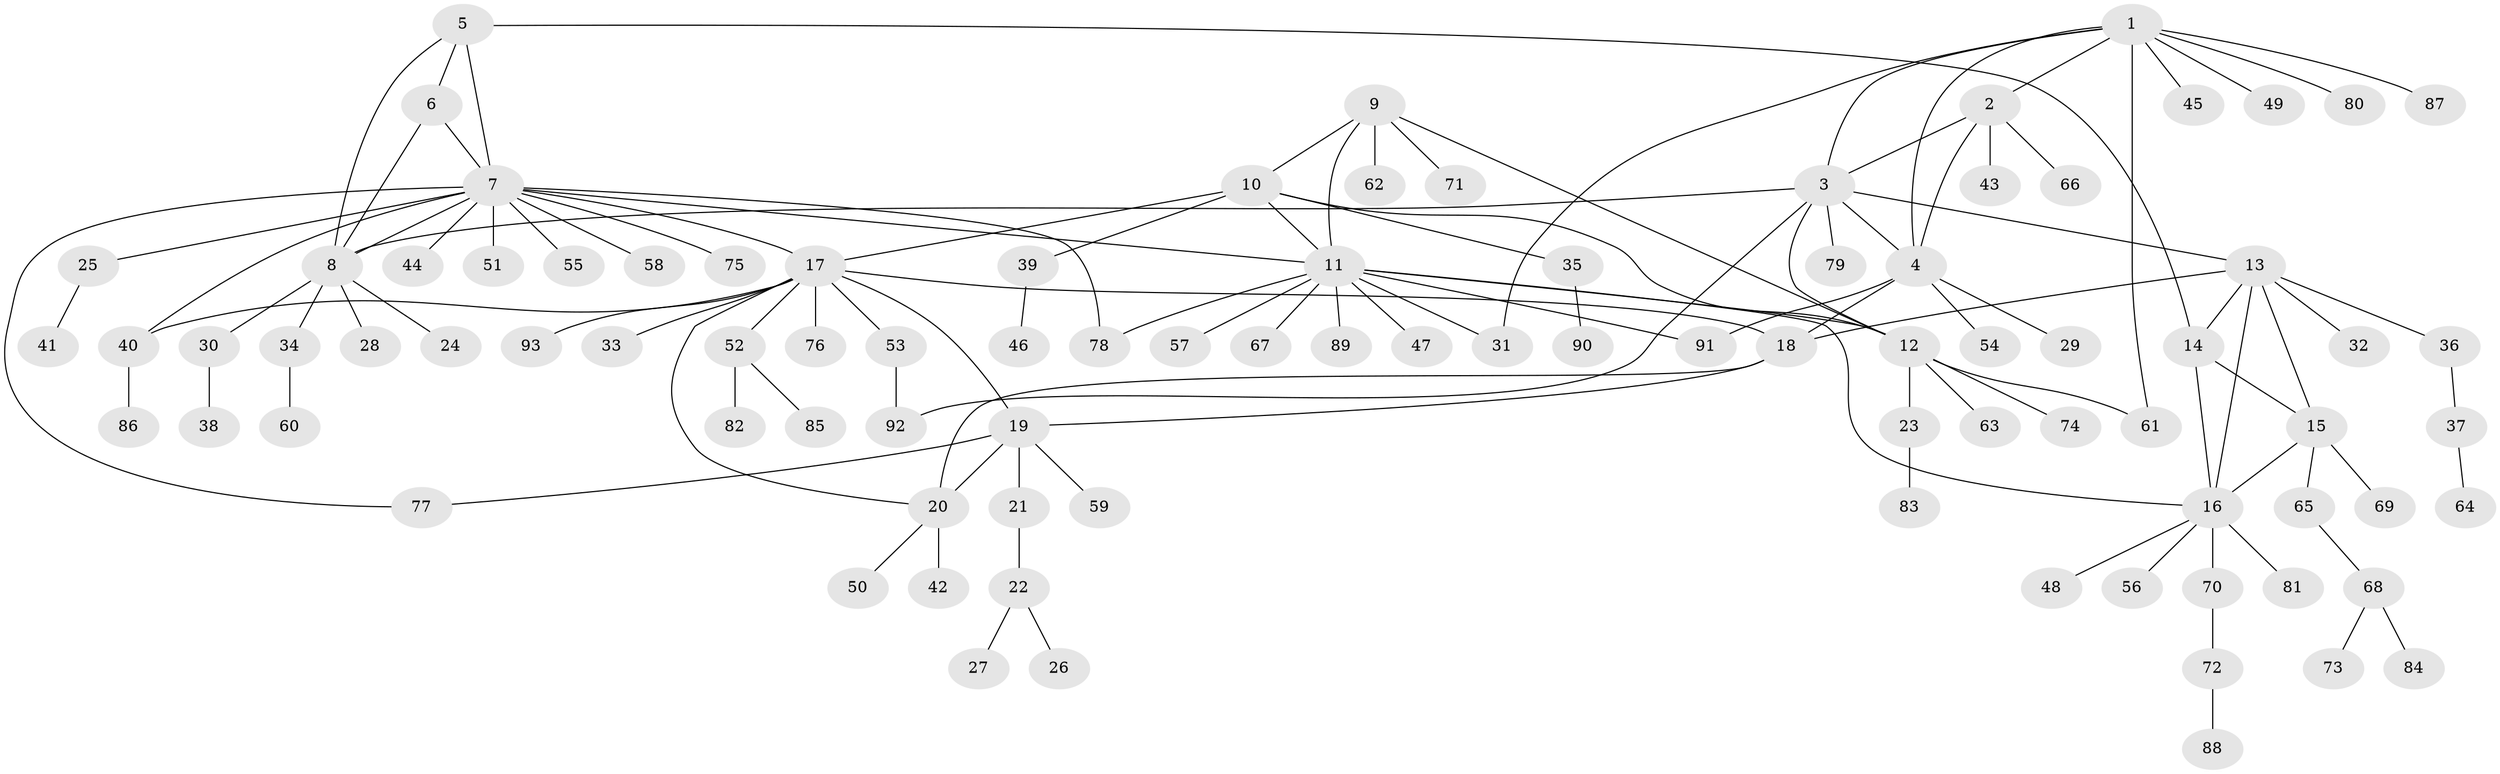 // coarse degree distribution, {9: 0.014705882352941176, 4: 0.058823529411764705, 13: 0.014705882352941176, 7: 0.014705882352941176, 3: 0.029411764705882353, 12: 0.014705882352941176, 10: 0.029411764705882353, 11: 0.014705882352941176, 6: 0.029411764705882353, 8: 0.014705882352941176, 5: 0.014705882352941176, 2: 0.17647058823529413, 1: 0.5735294117647058}
// Generated by graph-tools (version 1.1) at 2025/52/02/27/25 19:52:19]
// undirected, 93 vertices, 120 edges
graph export_dot {
graph [start="1"]
  node [color=gray90,style=filled];
  1;
  2;
  3;
  4;
  5;
  6;
  7;
  8;
  9;
  10;
  11;
  12;
  13;
  14;
  15;
  16;
  17;
  18;
  19;
  20;
  21;
  22;
  23;
  24;
  25;
  26;
  27;
  28;
  29;
  30;
  31;
  32;
  33;
  34;
  35;
  36;
  37;
  38;
  39;
  40;
  41;
  42;
  43;
  44;
  45;
  46;
  47;
  48;
  49;
  50;
  51;
  52;
  53;
  54;
  55;
  56;
  57;
  58;
  59;
  60;
  61;
  62;
  63;
  64;
  65;
  66;
  67;
  68;
  69;
  70;
  71;
  72;
  73;
  74;
  75;
  76;
  77;
  78;
  79;
  80;
  81;
  82;
  83;
  84;
  85;
  86;
  87;
  88;
  89;
  90;
  91;
  92;
  93;
  1 -- 2;
  1 -- 3;
  1 -- 4;
  1 -- 31;
  1 -- 45;
  1 -- 49;
  1 -- 61;
  1 -- 80;
  1 -- 87;
  2 -- 3;
  2 -- 4;
  2 -- 43;
  2 -- 66;
  3 -- 4;
  3 -- 8;
  3 -- 12;
  3 -- 13;
  3 -- 79;
  3 -- 92;
  4 -- 18;
  4 -- 29;
  4 -- 54;
  4 -- 91;
  5 -- 6;
  5 -- 7;
  5 -- 8;
  5 -- 14;
  6 -- 7;
  6 -- 8;
  7 -- 8;
  7 -- 11;
  7 -- 17;
  7 -- 25;
  7 -- 40;
  7 -- 44;
  7 -- 51;
  7 -- 55;
  7 -- 58;
  7 -- 75;
  7 -- 77;
  7 -- 78;
  8 -- 24;
  8 -- 28;
  8 -- 30;
  8 -- 34;
  9 -- 10;
  9 -- 11;
  9 -- 12;
  9 -- 62;
  9 -- 71;
  10 -- 11;
  10 -- 12;
  10 -- 17;
  10 -- 35;
  10 -- 39;
  11 -- 12;
  11 -- 16;
  11 -- 31;
  11 -- 47;
  11 -- 57;
  11 -- 67;
  11 -- 78;
  11 -- 89;
  11 -- 91;
  12 -- 23;
  12 -- 61;
  12 -- 63;
  12 -- 74;
  13 -- 14;
  13 -- 15;
  13 -- 16;
  13 -- 18;
  13 -- 32;
  13 -- 36;
  14 -- 15;
  14 -- 16;
  15 -- 16;
  15 -- 65;
  15 -- 69;
  16 -- 48;
  16 -- 56;
  16 -- 70;
  16 -- 81;
  17 -- 18;
  17 -- 19;
  17 -- 20;
  17 -- 33;
  17 -- 40;
  17 -- 52;
  17 -- 53;
  17 -- 76;
  17 -- 93;
  18 -- 19;
  18 -- 20;
  19 -- 20;
  19 -- 21;
  19 -- 59;
  19 -- 77;
  20 -- 42;
  20 -- 50;
  21 -- 22;
  22 -- 26;
  22 -- 27;
  23 -- 83;
  25 -- 41;
  30 -- 38;
  34 -- 60;
  35 -- 90;
  36 -- 37;
  37 -- 64;
  39 -- 46;
  40 -- 86;
  52 -- 82;
  52 -- 85;
  53 -- 92;
  65 -- 68;
  68 -- 73;
  68 -- 84;
  70 -- 72;
  72 -- 88;
}
